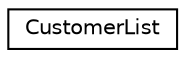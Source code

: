 digraph "Graphical Class Hierarchy"
{
  edge [fontname="Helvetica",fontsize="10",labelfontname="Helvetica",labelfontsize="10"];
  node [fontname="Helvetica",fontsize="10",shape=record];
  rankdir="LR";
  Node0 [label="CustomerList",height=0.2,width=0.4,color="black", fillcolor="white", style="filled",URL="$classCustomerList.html"];
}
